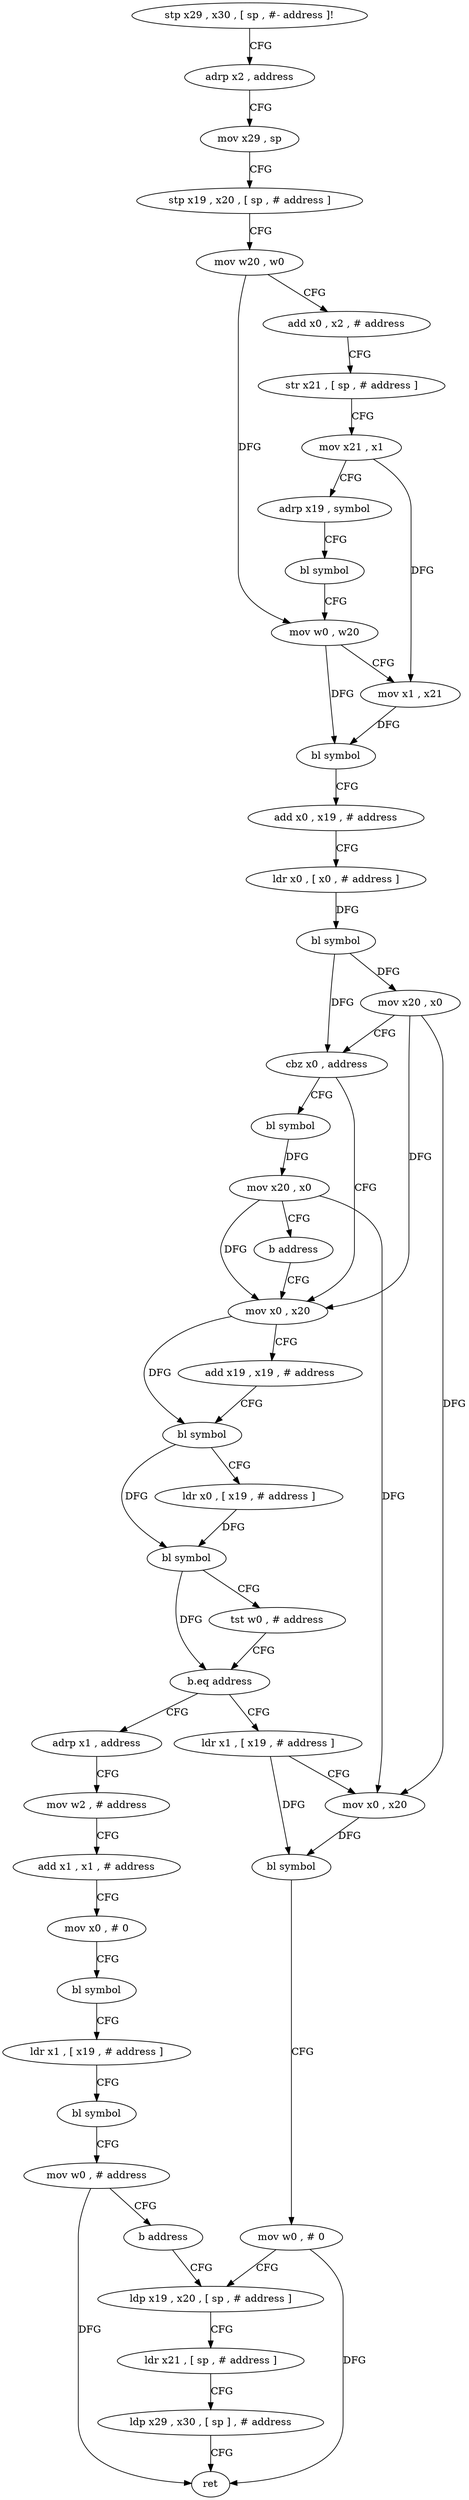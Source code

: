 digraph "func" {
"4213344" [label = "stp x29 , x30 , [ sp , #- address ]!" ]
"4213348" [label = "adrp x2 , address" ]
"4213352" [label = "mov x29 , sp" ]
"4213356" [label = "stp x19 , x20 , [ sp , # address ]" ]
"4213360" [label = "mov w20 , w0" ]
"4213364" [label = "add x0 , x2 , # address" ]
"4213368" [label = "str x21 , [ sp , # address ]" ]
"4213372" [label = "mov x21 , x1" ]
"4213376" [label = "adrp x19 , symbol" ]
"4213380" [label = "bl symbol" ]
"4213384" [label = "mov w0 , w20" ]
"4213388" [label = "mov x1 , x21" ]
"4213392" [label = "bl symbol" ]
"4213396" [label = "add x0 , x19 , # address" ]
"4213400" [label = "ldr x0 , [ x0 , # address ]" ]
"4213404" [label = "bl symbol" ]
"4213408" [label = "mov x20 , x0" ]
"4213412" [label = "cbz x0 , address" ]
"4213512" [label = "bl symbol" ]
"4213416" [label = "mov x0 , x20" ]
"4213516" [label = "mov x20 , x0" ]
"4213520" [label = "b address" ]
"4213420" [label = "add x19 , x19 , # address" ]
"4213424" [label = "bl symbol" ]
"4213428" [label = "ldr x0 , [ x19 , # address ]" ]
"4213432" [label = "bl symbol" ]
"4213436" [label = "tst w0 , # address" ]
"4213440" [label = "b.eq address" ]
"4213476" [label = "adrp x1 , address" ]
"4213444" [label = "ldr x1 , [ x19 , # address ]" ]
"4213480" [label = "mov w2 , # address" ]
"4213484" [label = "add x1 , x1 , # address" ]
"4213488" [label = "mov x0 , # 0" ]
"4213492" [label = "bl symbol" ]
"4213496" [label = "ldr x1 , [ x19 , # address ]" ]
"4213500" [label = "bl symbol" ]
"4213504" [label = "mov w0 , # address" ]
"4213508" [label = "b address" ]
"4213460" [label = "ldp x19 , x20 , [ sp , # address ]" ]
"4213448" [label = "mov x0 , x20" ]
"4213452" [label = "bl symbol" ]
"4213456" [label = "mov w0 , # 0" ]
"4213464" [label = "ldr x21 , [ sp , # address ]" ]
"4213468" [label = "ldp x29 , x30 , [ sp ] , # address" ]
"4213472" [label = "ret" ]
"4213344" -> "4213348" [ label = "CFG" ]
"4213348" -> "4213352" [ label = "CFG" ]
"4213352" -> "4213356" [ label = "CFG" ]
"4213356" -> "4213360" [ label = "CFG" ]
"4213360" -> "4213364" [ label = "CFG" ]
"4213360" -> "4213384" [ label = "DFG" ]
"4213364" -> "4213368" [ label = "CFG" ]
"4213368" -> "4213372" [ label = "CFG" ]
"4213372" -> "4213376" [ label = "CFG" ]
"4213372" -> "4213388" [ label = "DFG" ]
"4213376" -> "4213380" [ label = "CFG" ]
"4213380" -> "4213384" [ label = "CFG" ]
"4213384" -> "4213388" [ label = "CFG" ]
"4213384" -> "4213392" [ label = "DFG" ]
"4213388" -> "4213392" [ label = "DFG" ]
"4213392" -> "4213396" [ label = "CFG" ]
"4213396" -> "4213400" [ label = "CFG" ]
"4213400" -> "4213404" [ label = "DFG" ]
"4213404" -> "4213408" [ label = "DFG" ]
"4213404" -> "4213412" [ label = "DFG" ]
"4213408" -> "4213412" [ label = "CFG" ]
"4213408" -> "4213416" [ label = "DFG" ]
"4213408" -> "4213448" [ label = "DFG" ]
"4213412" -> "4213512" [ label = "CFG" ]
"4213412" -> "4213416" [ label = "CFG" ]
"4213512" -> "4213516" [ label = "DFG" ]
"4213416" -> "4213420" [ label = "CFG" ]
"4213416" -> "4213424" [ label = "DFG" ]
"4213516" -> "4213520" [ label = "CFG" ]
"4213516" -> "4213416" [ label = "DFG" ]
"4213516" -> "4213448" [ label = "DFG" ]
"4213520" -> "4213416" [ label = "CFG" ]
"4213420" -> "4213424" [ label = "CFG" ]
"4213424" -> "4213428" [ label = "CFG" ]
"4213424" -> "4213432" [ label = "DFG" ]
"4213428" -> "4213432" [ label = "DFG" ]
"4213432" -> "4213436" [ label = "CFG" ]
"4213432" -> "4213440" [ label = "DFG" ]
"4213436" -> "4213440" [ label = "CFG" ]
"4213440" -> "4213476" [ label = "CFG" ]
"4213440" -> "4213444" [ label = "CFG" ]
"4213476" -> "4213480" [ label = "CFG" ]
"4213444" -> "4213448" [ label = "CFG" ]
"4213444" -> "4213452" [ label = "DFG" ]
"4213480" -> "4213484" [ label = "CFG" ]
"4213484" -> "4213488" [ label = "CFG" ]
"4213488" -> "4213492" [ label = "CFG" ]
"4213492" -> "4213496" [ label = "CFG" ]
"4213496" -> "4213500" [ label = "CFG" ]
"4213500" -> "4213504" [ label = "CFG" ]
"4213504" -> "4213508" [ label = "CFG" ]
"4213504" -> "4213472" [ label = "DFG" ]
"4213508" -> "4213460" [ label = "CFG" ]
"4213460" -> "4213464" [ label = "CFG" ]
"4213448" -> "4213452" [ label = "DFG" ]
"4213452" -> "4213456" [ label = "CFG" ]
"4213456" -> "4213460" [ label = "CFG" ]
"4213456" -> "4213472" [ label = "DFG" ]
"4213464" -> "4213468" [ label = "CFG" ]
"4213468" -> "4213472" [ label = "CFG" ]
}
